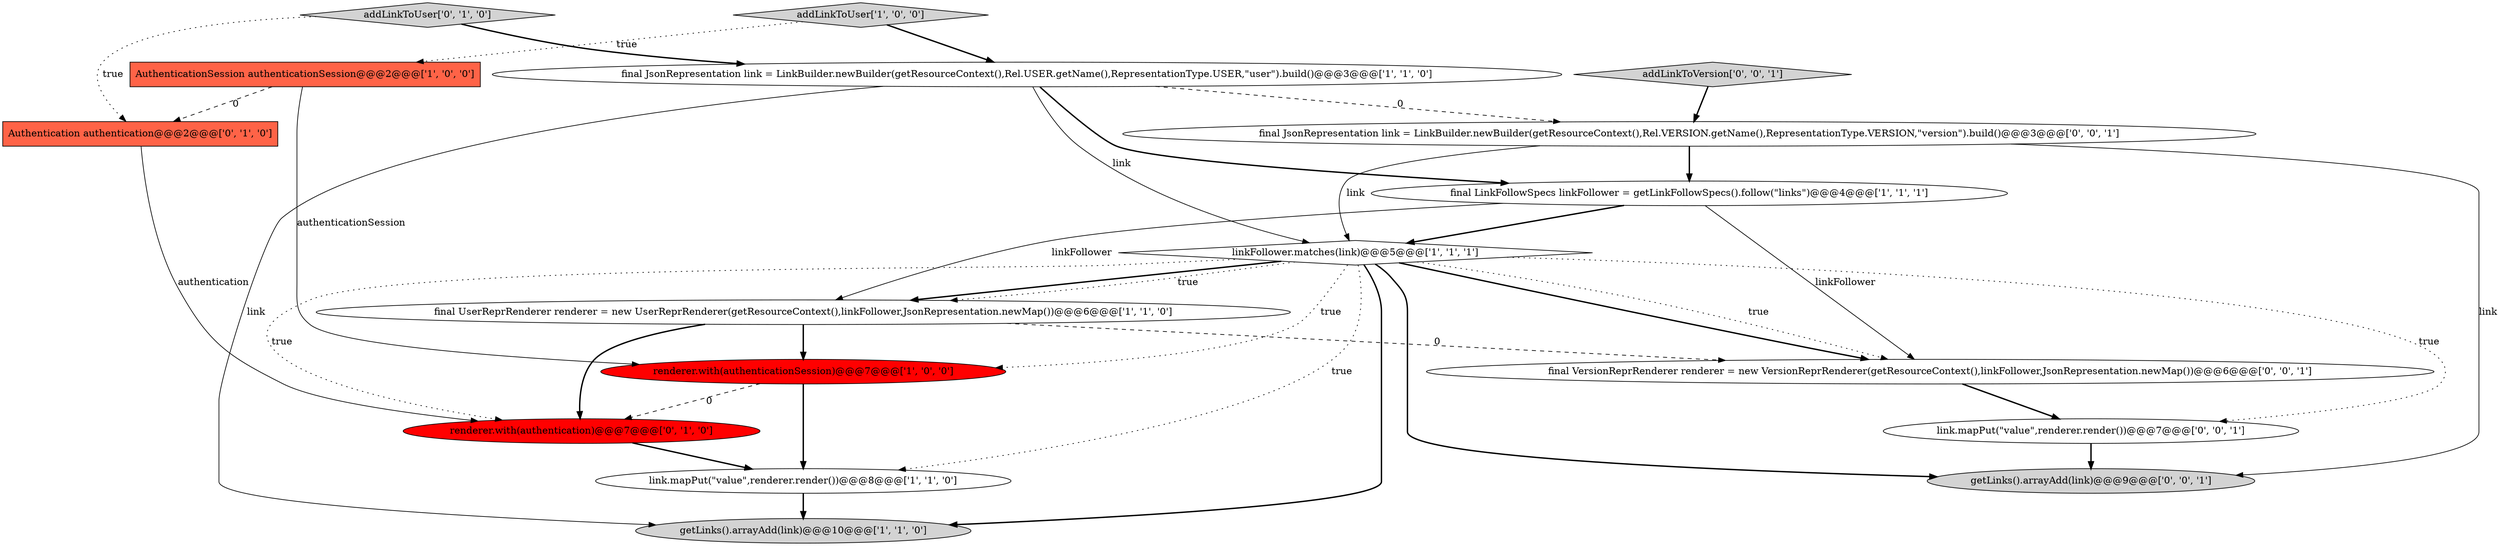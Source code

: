 digraph {
5 [style = filled, label = "final JsonRepresentation link = LinkBuilder.newBuilder(getResourceContext(),Rel.USER.getName(),RepresentationType.USER,\"user\").build()@@@3@@@['1', '1', '0']", fillcolor = white, shape = ellipse image = "AAA0AAABBB1BBB"];
3 [style = filled, label = "linkFollower.matches(link)@@@5@@@['1', '1', '1']", fillcolor = white, shape = diamond image = "AAA0AAABBB1BBB"];
7 [style = filled, label = "link.mapPut(\"value\",renderer.render())@@@8@@@['1', '1', '0']", fillcolor = white, shape = ellipse image = "AAA0AAABBB1BBB"];
8 [style = filled, label = "renderer.with(authenticationSession)@@@7@@@['1', '0', '0']", fillcolor = red, shape = ellipse image = "AAA1AAABBB1BBB"];
15 [style = filled, label = "final JsonRepresentation link = LinkBuilder.newBuilder(getResourceContext(),Rel.VERSION.getName(),RepresentationType.VERSION,\"version\").build()@@@3@@@['0', '0', '1']", fillcolor = white, shape = ellipse image = "AAA0AAABBB3BBB"];
16 [style = filled, label = "link.mapPut(\"value\",renderer.render())@@@7@@@['0', '0', '1']", fillcolor = white, shape = ellipse image = "AAA0AAABBB3BBB"];
9 [style = filled, label = "addLinkToUser['0', '1', '0']", fillcolor = lightgray, shape = diamond image = "AAA0AAABBB2BBB"];
13 [style = filled, label = "getLinks().arrayAdd(link)@@@9@@@['0', '0', '1']", fillcolor = lightgray, shape = ellipse image = "AAA0AAABBB3BBB"];
14 [style = filled, label = "addLinkToVersion['0', '0', '1']", fillcolor = lightgray, shape = diamond image = "AAA0AAABBB3BBB"];
6 [style = filled, label = "final LinkFollowSpecs linkFollower = getLinkFollowSpecs().follow(\"links\")@@@4@@@['1', '1', '1']", fillcolor = white, shape = ellipse image = "AAA0AAABBB1BBB"];
0 [style = filled, label = "final UserReprRenderer renderer = new UserReprRenderer(getResourceContext(),linkFollower,JsonRepresentation.newMap())@@@6@@@['1', '1', '0']", fillcolor = white, shape = ellipse image = "AAA0AAABBB1BBB"];
1 [style = filled, label = "getLinks().arrayAdd(link)@@@10@@@['1', '1', '0']", fillcolor = lightgray, shape = ellipse image = "AAA0AAABBB1BBB"];
12 [style = filled, label = "final VersionReprRenderer renderer = new VersionReprRenderer(getResourceContext(),linkFollower,JsonRepresentation.newMap())@@@6@@@['0', '0', '1']", fillcolor = white, shape = ellipse image = "AAA0AAABBB3BBB"];
2 [style = filled, label = "addLinkToUser['1', '0', '0']", fillcolor = lightgray, shape = diamond image = "AAA0AAABBB1BBB"];
11 [style = filled, label = "renderer.with(authentication)@@@7@@@['0', '1', '0']", fillcolor = red, shape = ellipse image = "AAA1AAABBB2BBB"];
4 [style = filled, label = "AuthenticationSession authenticationSession@@@2@@@['1', '0', '0']", fillcolor = tomato, shape = box image = "AAA1AAABBB1BBB"];
10 [style = filled, label = "Authentication authentication@@@2@@@['0', '1', '0']", fillcolor = tomato, shape = box image = "AAA1AAABBB2BBB"];
3->11 [style = dotted, label="true"];
6->3 [style = bold, label=""];
10->11 [style = solid, label="authentication"];
16->13 [style = bold, label=""];
3->7 [style = dotted, label="true"];
7->1 [style = bold, label=""];
5->1 [style = solid, label="link"];
3->1 [style = bold, label=""];
0->11 [style = bold, label=""];
15->6 [style = bold, label=""];
12->16 [style = bold, label=""];
15->3 [style = solid, label="link"];
3->12 [style = bold, label=""];
0->12 [style = dashed, label="0"];
6->12 [style = solid, label="linkFollower"];
3->0 [style = bold, label=""];
8->7 [style = bold, label=""];
5->3 [style = solid, label="link"];
5->6 [style = bold, label=""];
3->12 [style = dotted, label="true"];
15->13 [style = solid, label="link"];
2->4 [style = dotted, label="true"];
0->8 [style = bold, label=""];
3->0 [style = dotted, label="true"];
9->5 [style = bold, label=""];
3->13 [style = bold, label=""];
14->15 [style = bold, label=""];
3->16 [style = dotted, label="true"];
4->10 [style = dashed, label="0"];
8->11 [style = dashed, label="0"];
3->8 [style = dotted, label="true"];
9->10 [style = dotted, label="true"];
5->15 [style = dashed, label="0"];
4->8 [style = solid, label="authenticationSession"];
11->7 [style = bold, label=""];
2->5 [style = bold, label=""];
6->0 [style = solid, label="linkFollower"];
}
